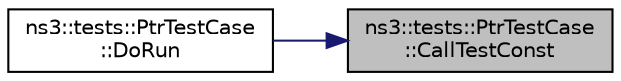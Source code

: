digraph "ns3::tests::PtrTestCase::CallTestConst"
{
 // LATEX_PDF_SIZE
  edge [fontname="Helvetica",fontsize="10",labelfontname="Helvetica",labelfontsize="10"];
  node [fontname="Helvetica",fontsize="10",shape=record];
  rankdir="RL";
  Node1 [label="ns3::tests::PtrTestCase\l::CallTestConst",height=0.2,width=0.4,color="black", fillcolor="grey75", style="filled", fontcolor="black",tooltip="Test that p is a valid object, by calling a member function."];
  Node1 -> Node2 [dir="back",color="midnightblue",fontsize="10",style="solid",fontname="Helvetica"];
  Node2 [label="ns3::tests::PtrTestCase\l::DoRun",height=0.2,width=0.4,color="black", fillcolor="white", style="filled",URL="$classns3_1_1tests_1_1_ptr_test_case.html#aacf06096ea64c15498cb612b4c93a350",tooltip="Implementation to actually run this TestCase."];
}
